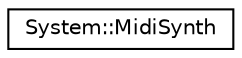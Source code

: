 digraph G
{
  edge [fontname="Helvetica",fontsize="10",labelfontname="Helvetica",labelfontsize="10"];
  node [fontname="Helvetica",fontsize="10",shape=record];
  rankdir="LR";
  Node1 [label="System::MidiSynth",height=0.2,width=0.4,color="black", fillcolor="white", style="filled",URL="$class_system_1_1_midi_synth.html"];
}
